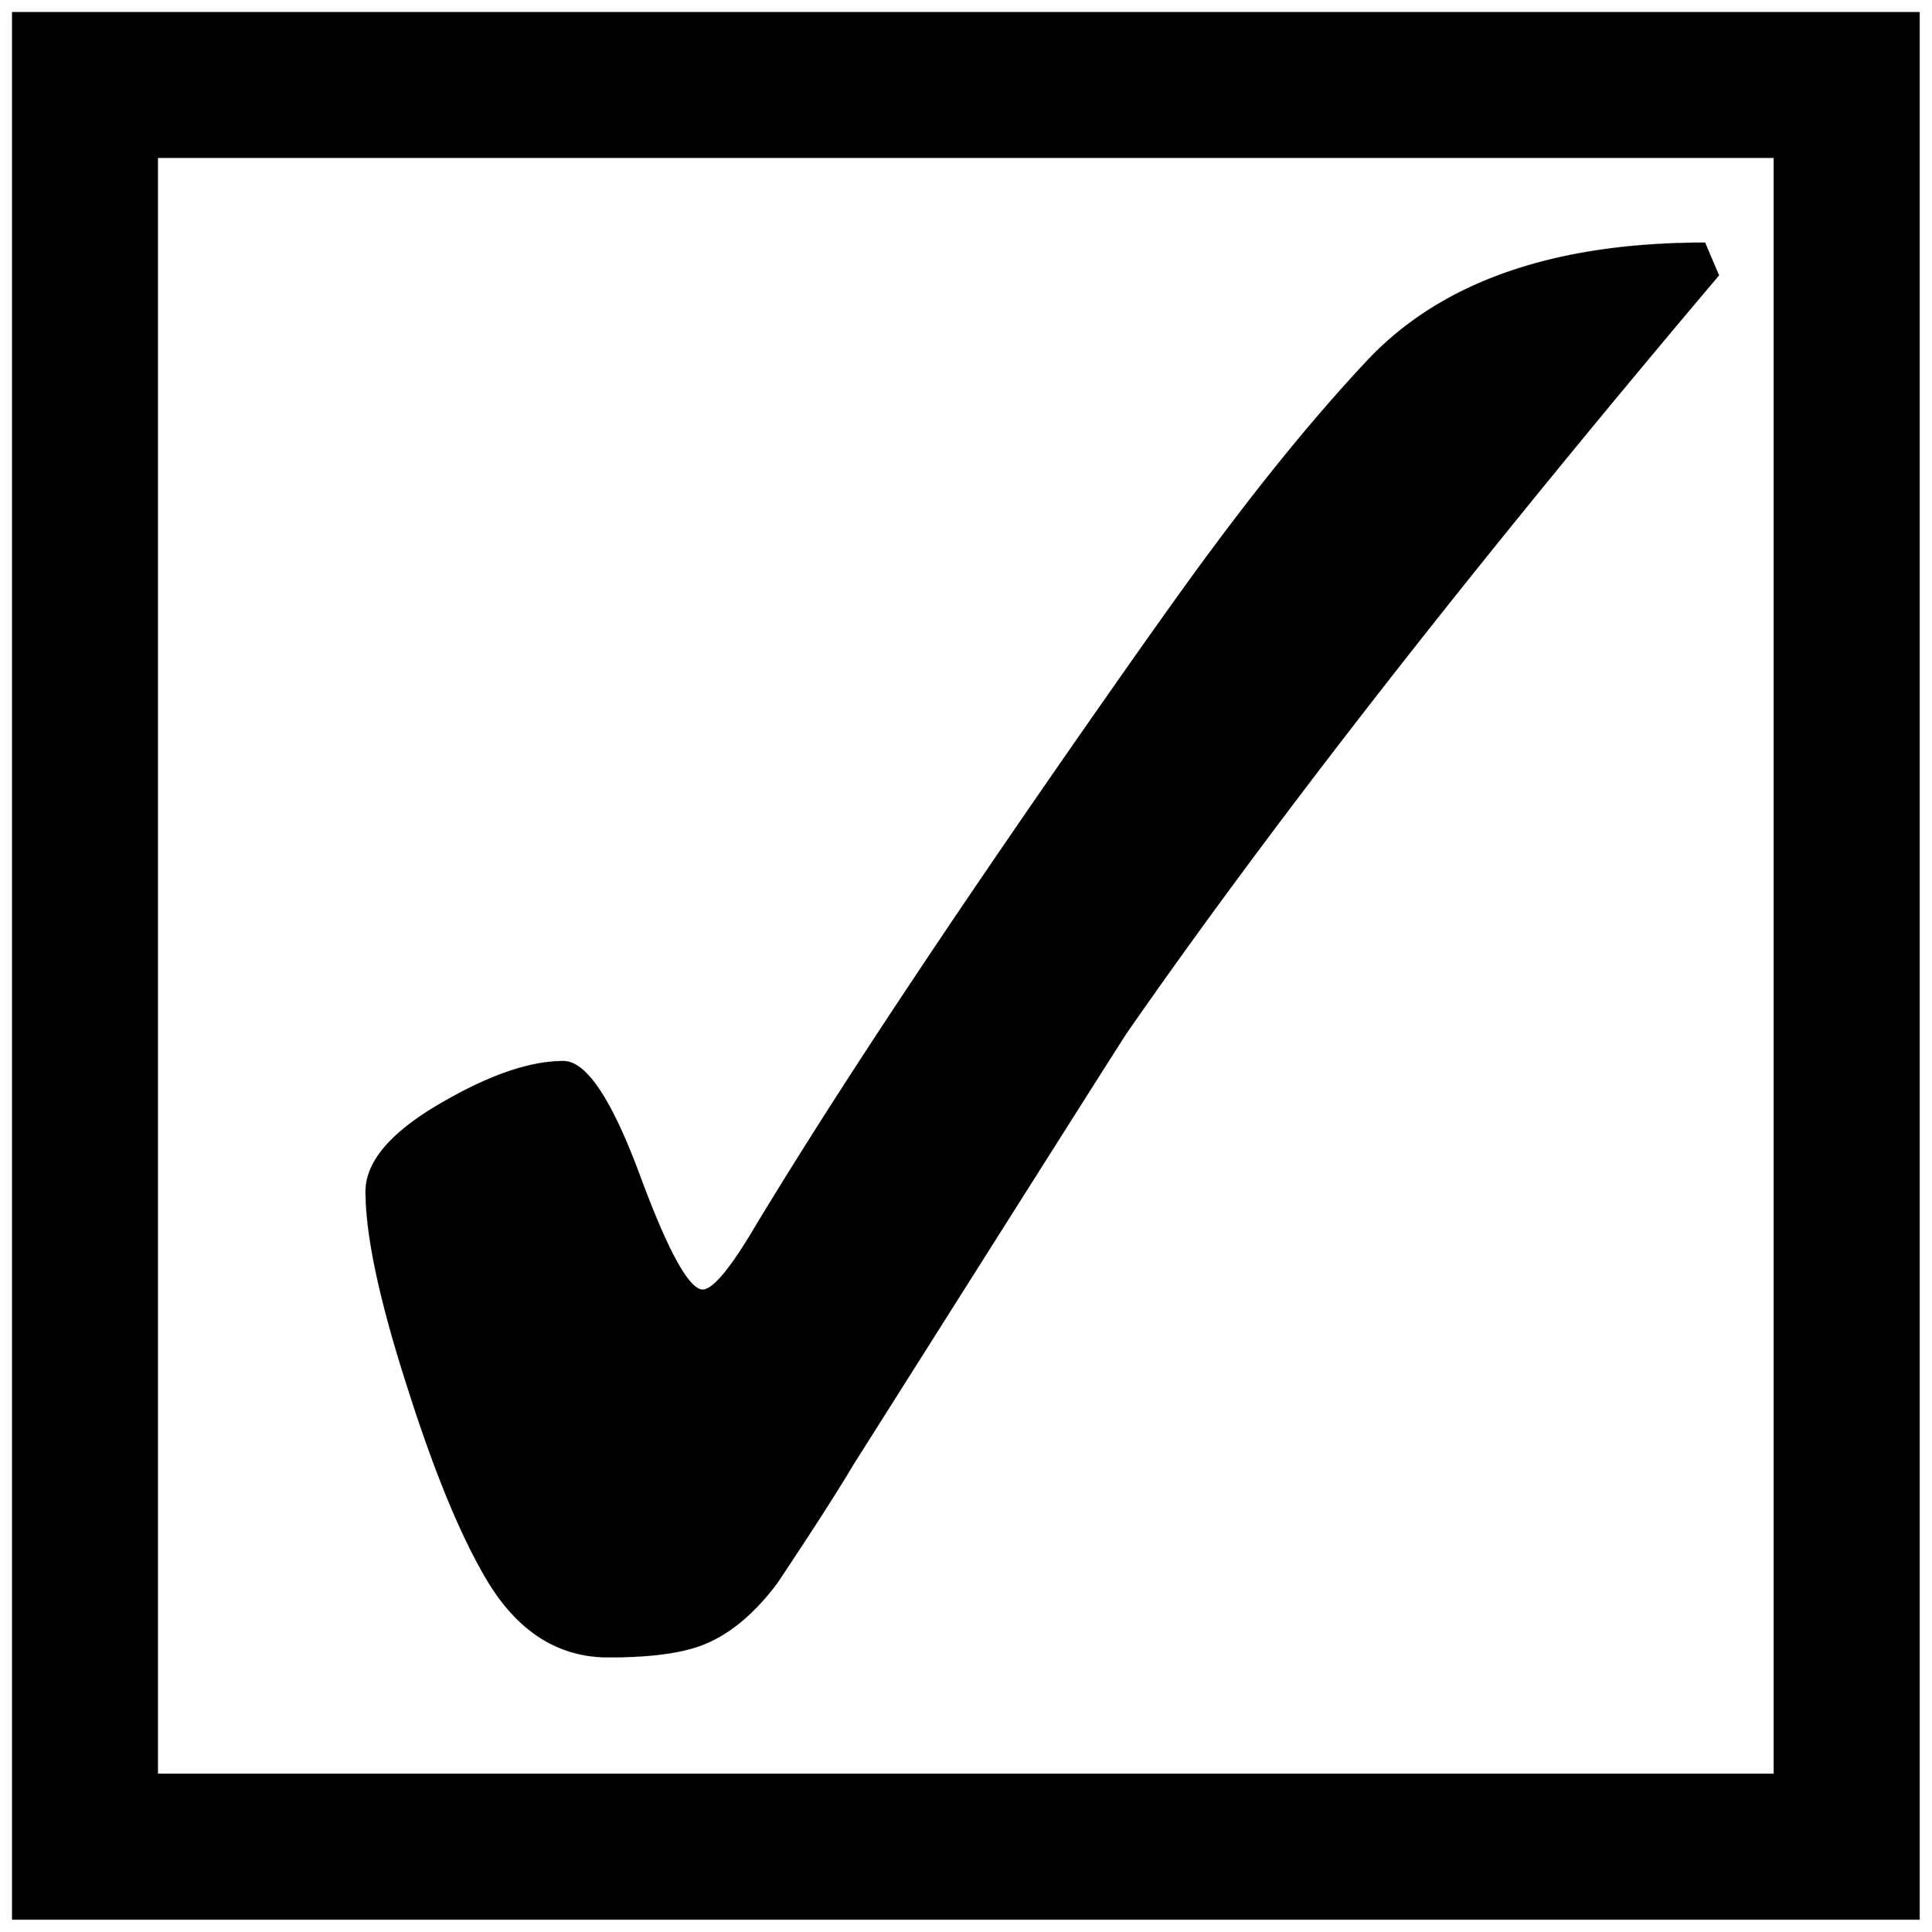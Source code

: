 


\begin{tikzpicture}[y=0.80pt, x=0.80pt, yscale=-1.0, xscale=1.0, inner sep=0pt, outer sep=0pt]
\begin{scope}[shift={(100.0,1706.0)},nonzero rule]
  \path[draw=.,fill=.,line width=1.600pt] (2016.0,410.0) --
    (32.0,410.0) -- (32.0,-1574.0) -- (2016.0,-1574.0) --
    (2016.0,410.0) -- cycle(1866.0,260.0) -- (1866.0,-1424.0) --
    (182.0,-1424.0) -- (182.0,260.0) -- (1866.0,260.0) --
    cycle(1807.0,-1301.0) .. controls (1551.667,-999.0) and
    (1346.333,-736.333) .. (1191.0,-513.0) .. controls
    (1184.333,-503.0) and (1089.333,-353.0) .. (906.0,-63.0) ..
    controls (889.333,-35.0) and (863.0,6.0) .. (827.0,60.0) ..
    controls (803.0,92.0) and (777.333,113.333) .. (750.0,124.0) ..
    controls (728.0,132.667) and (695.333,137.0) .. (652.0,137.0) ..
    controls (599.333,137.0) and (557.0,109.667) .. (525.0,55.0) ..
    controls (498.333,9.667) and (471.333,-56.0) .. (444.0,-142.0) ..
    controls (414.667,-232.667) and (400.0,-301.0) .. (400.0,-347.0)
    .. controls (400.0,-378.333) and (427.0,-409.333) ..
    (481.0,-440.0) .. controls (529.667,-468.0) and (571.0,-482.0)
    .. (605.0,-482.0) .. controls (628.333,-482.0) and
    (654.667,-442.333) .. (684.0,-363.0) .. controls (713.333,-283.667)
    and (735.333,-244.0) .. (750.0,-244.0) .. controls
    (760.667,-244.0) and (778.333,-264.667) .. (803.0,-306.0) ..
    controls (881.667,-436.667) and (993.333,-606.0) ..
    (1138.0,-814.0) .. controls (1206.667,-912.667) and
    (1255.0,-980.667) .. (1283.0,-1018.0) .. controls
    (1339.0,-1093.333) and (1392.0,-1157.667) .. (1442.0,-1211.0) ..
    controls (1518.667,-1293.0) and (1635.667,-1334.0) ..
    (1793.0,-1334.0) -- (1807.0,-1301.0) -- cycle;
\end{scope}

\end{tikzpicture}


